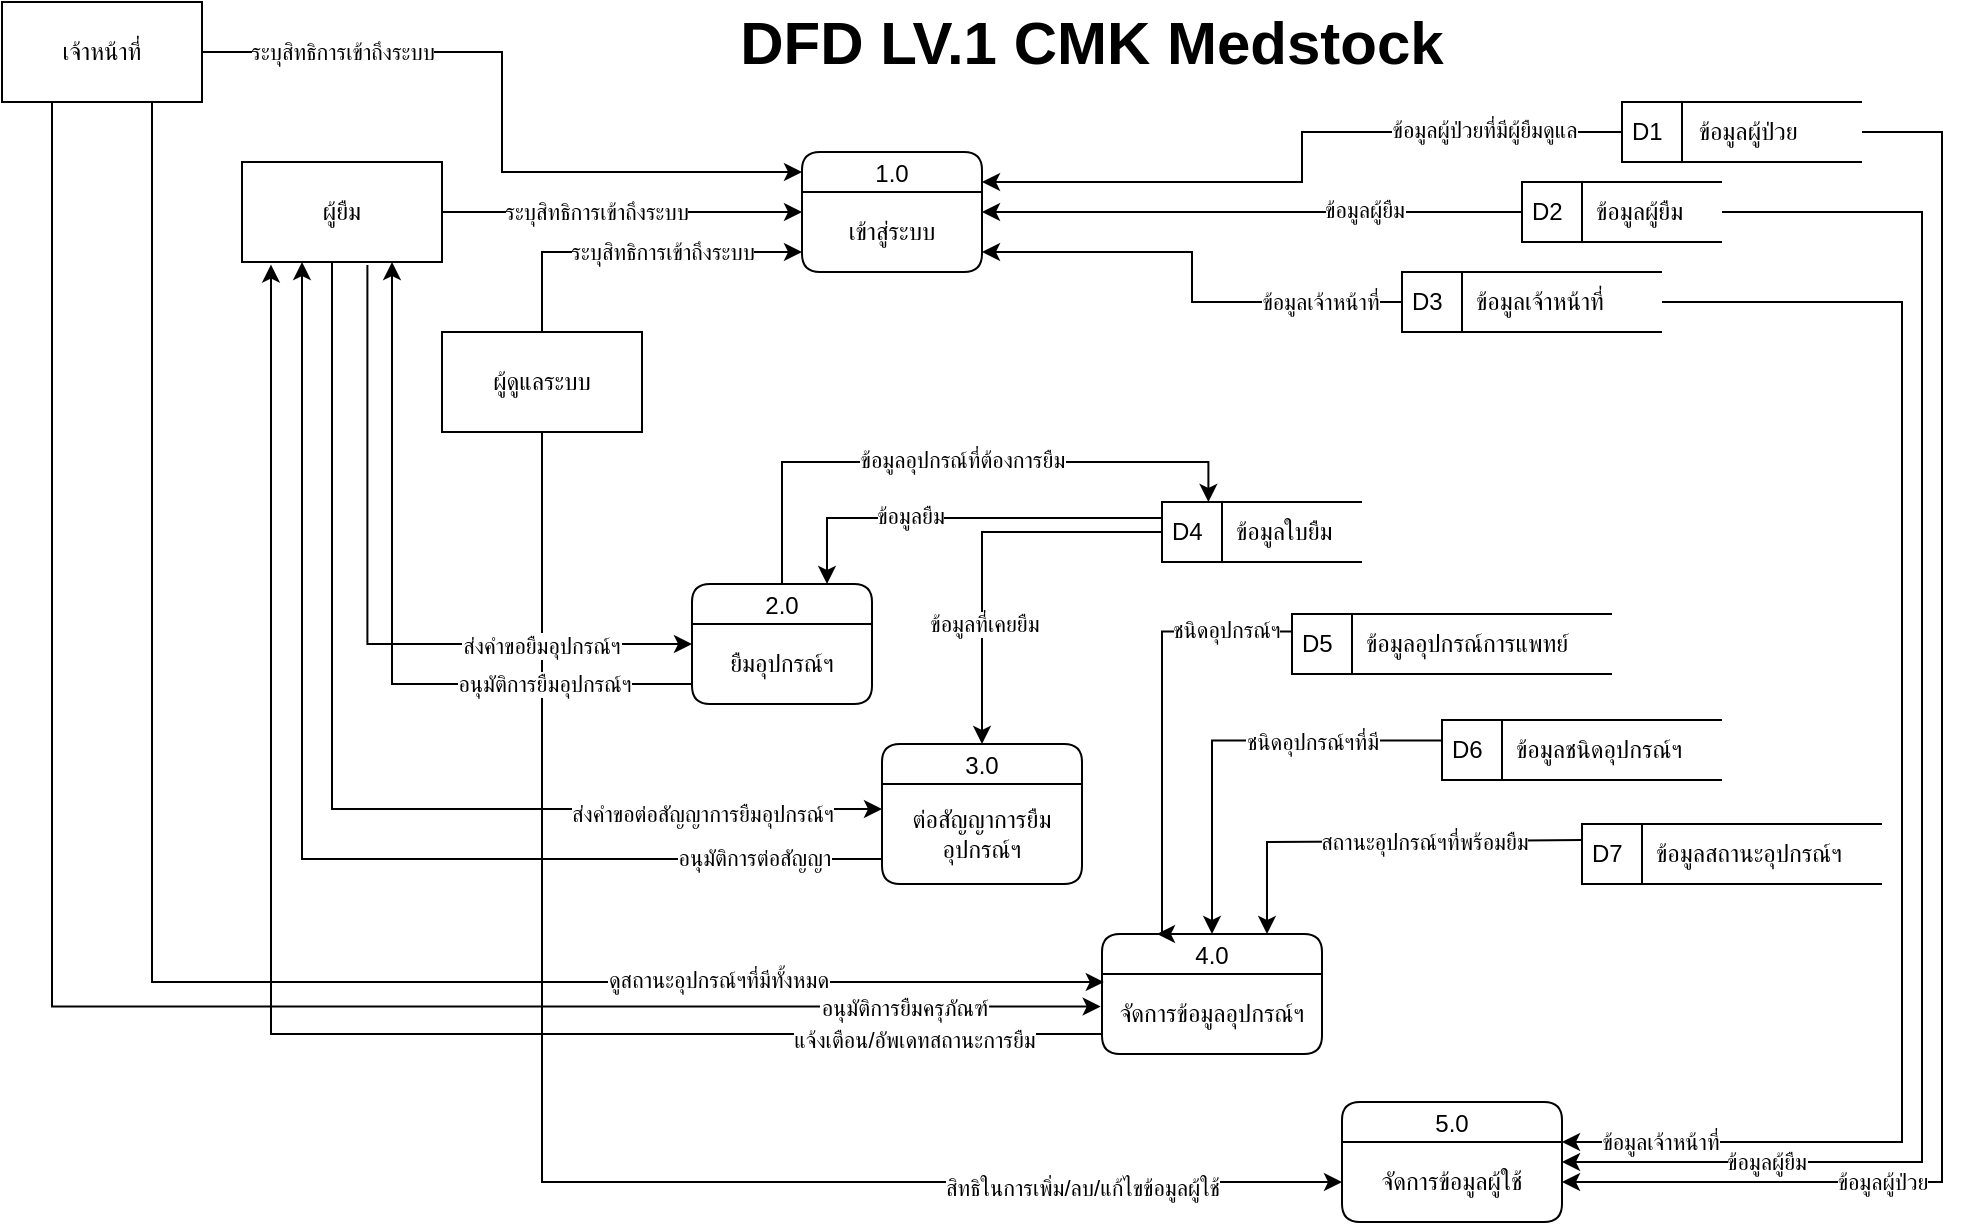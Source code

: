 <mxfile version="24.7.5">
  <diagram name="Page-1" id="hYf0ao1ysZD-FOErk_Ny">
    <mxGraphModel dx="1433" dy="810" grid="1" gridSize="10" guides="1" tooltips="1" connect="1" arrows="1" fold="1" page="1" pageScale="1" pageWidth="1169" pageHeight="827" background="none" math="0" shadow="0">
      <root>
        <mxCell id="0" />
        <mxCell id="1" parent="0" />
        <mxCell id="d85sO65Z4WPVLd-d7ofi-1" value="1.0" style="swimlane;fontStyle=0;childLayout=stackLayout;horizontal=1;startSize=20;fillColor=#ffffff;horizontalStack=0;resizeParent=1;resizeParentMax=0;resizeLast=0;collapsible=0;marginBottom=0;swimlaneFillColor=#ffffff;rounded=1;" parent="1" vertex="1">
          <mxGeometry x="510" y="115" width="90" height="60" as="geometry" />
        </mxCell>
        <mxCell id="d85sO65Z4WPVLd-d7ofi-7" value="เข้าสู่ระบบ" style="text;html=1;align=center;verticalAlign=middle;whiteSpace=wrap;rounded=0;" parent="d85sO65Z4WPVLd-d7ofi-1" vertex="1">
          <mxGeometry y="20" width="90" height="40" as="geometry" />
        </mxCell>
        <mxCell id="d85sO65Z4WPVLd-d7ofi-2" value="2.0" style="swimlane;fontStyle=0;childLayout=stackLayout;horizontal=1;startSize=20;fillColor=#ffffff;horizontalStack=0;resizeParent=1;resizeParentMax=0;resizeLast=0;collapsible=0;marginBottom=0;swimlaneFillColor=#ffffff;rounded=1;" parent="1" vertex="1">
          <mxGeometry x="455" y="331" width="90" height="60" as="geometry" />
        </mxCell>
        <mxCell id="d85sO65Z4WPVLd-d7ofi-8" value="ยืมอุปกรณ์ฯ" style="text;html=1;align=center;verticalAlign=middle;whiteSpace=wrap;rounded=0;" parent="d85sO65Z4WPVLd-d7ofi-2" vertex="1">
          <mxGeometry y="20" width="90" height="40" as="geometry" />
        </mxCell>
        <mxCell id="d85sO65Z4WPVLd-d7ofi-3" value="3.0" style="swimlane;fontStyle=0;childLayout=stackLayout;horizontal=1;startSize=20;fillColor=#ffffff;horizontalStack=0;resizeParent=1;resizeParentMax=0;resizeLast=0;collapsible=0;marginBottom=0;swimlaneFillColor=#ffffff;rounded=1;" parent="1" vertex="1">
          <mxGeometry x="550" y="411" width="100" height="70" as="geometry" />
        </mxCell>
        <mxCell id="d85sO65Z4WPVLd-d7ofi-9" value="ต่อสัญญาการยืม&lt;br&gt;อุปกรณ์ฯ" style="text;html=1;align=center;verticalAlign=middle;whiteSpace=wrap;rounded=0;" parent="d85sO65Z4WPVLd-d7ofi-3" vertex="1">
          <mxGeometry y="20" width="100" height="50" as="geometry" />
        </mxCell>
        <mxCell id="d85sO65Z4WPVLd-d7ofi-4" value="4.0" style="swimlane;fontStyle=0;childLayout=stackLayout;horizontal=1;startSize=20;fillColor=#ffffff;horizontalStack=0;resizeParent=1;resizeParentMax=0;resizeLast=0;collapsible=0;marginBottom=0;swimlaneFillColor=#ffffff;rounded=1;" parent="1" vertex="1">
          <mxGeometry x="660" y="506" width="110" height="60" as="geometry" />
        </mxCell>
        <mxCell id="d85sO65Z4WPVLd-d7ofi-10" value="จัดการข้อมูลอุปกรณ์ฯ" style="text;html=1;align=center;verticalAlign=middle;whiteSpace=wrap;rounded=0;" parent="d85sO65Z4WPVLd-d7ofi-4" vertex="1">
          <mxGeometry y="20" width="110" height="40" as="geometry" />
        </mxCell>
        <mxCell id="d85sO65Z4WPVLd-d7ofi-5" value="5.0" style="swimlane;fontStyle=0;childLayout=stackLayout;horizontal=1;startSize=20;fillColor=#ffffff;horizontalStack=0;resizeParent=1;resizeParentMax=0;resizeLast=0;collapsible=0;marginBottom=0;swimlaneFillColor=#ffffff;rounded=1;" parent="1" vertex="1">
          <mxGeometry x="780" y="590" width="110" height="60" as="geometry" />
        </mxCell>
        <mxCell id="d85sO65Z4WPVLd-d7ofi-11" value="จัดการข้อมูลผู้ใช้" style="text;html=1;align=center;verticalAlign=middle;whiteSpace=wrap;rounded=0;" parent="d85sO65Z4WPVLd-d7ofi-5" vertex="1">
          <mxGeometry y="20" width="110" height="40" as="geometry" />
        </mxCell>
        <mxCell id="d85sO65Z4WPVLd-d7ofi-58" style="edgeStyle=orthogonalEdgeStyle;rounded=0;orthogonalLoop=1;jettySize=auto;html=1;exitX=0.5;exitY=0;exitDx=0;exitDy=0;entryX=0;entryY=0.75;entryDx=0;entryDy=0;" parent="1" source="d85sO65Z4WPVLd-d7ofi-14" target="d85sO65Z4WPVLd-d7ofi-7" edge="1">
          <mxGeometry relative="1" as="geometry" />
        </mxCell>
        <mxCell id="d85sO65Z4WPVLd-d7ofi-154" value="ระบุสิทธิการเข้าถึงระบบ" style="edgeLabel;html=1;align=center;verticalAlign=middle;resizable=0;points=[];" parent="d85sO65Z4WPVLd-d7ofi-58" vertex="1" connectable="0">
          <mxGeometry x="-0.134" y="-2" relative="1" as="geometry">
            <mxPoint x="26" y="-2" as="offset" />
          </mxGeometry>
        </mxCell>
        <mxCell id="d85sO65Z4WPVLd-d7ofi-69" style="edgeStyle=orthogonalEdgeStyle;rounded=0;orthogonalLoop=1;jettySize=auto;html=1;exitX=0.5;exitY=1;exitDx=0;exitDy=0;entryX=0;entryY=0.5;entryDx=0;entryDy=0;" parent="1" source="d85sO65Z4WPVLd-d7ofi-14" target="d85sO65Z4WPVLd-d7ofi-11" edge="1">
          <mxGeometry relative="1" as="geometry" />
        </mxCell>
        <mxCell id="d85sO65Z4WPVLd-d7ofi-139" value="สิทธิในการเพิ่ม/ลบ/แก้ไขข้อมูลผู้ใช้" style="edgeLabel;html=1;align=center;verticalAlign=middle;resizable=0;points=[];" parent="d85sO65Z4WPVLd-d7ofi-69" vertex="1" connectable="0">
          <mxGeometry x="0.663" y="-3" relative="1" as="geometry">
            <mxPoint as="offset" />
          </mxGeometry>
        </mxCell>
        <mxCell id="d85sO65Z4WPVLd-d7ofi-14" value="ผู้ดูแลระบบ" style="html=1;dashed=0;whiteSpace=wrap;" parent="1" vertex="1">
          <mxGeometry x="330" y="205" width="100" height="50" as="geometry" />
        </mxCell>
        <mxCell id="d85sO65Z4WPVLd-d7ofi-52" style="edgeStyle=orthogonalEdgeStyle;rounded=0;orthogonalLoop=1;jettySize=auto;html=1;exitX=1;exitY=0.5;exitDx=0;exitDy=0;entryX=0;entryY=0.25;entryDx=0;entryDy=0;" parent="1" source="d85sO65Z4WPVLd-d7ofi-15" target="d85sO65Z4WPVLd-d7ofi-7" edge="1">
          <mxGeometry relative="1" as="geometry" />
        </mxCell>
        <mxCell id="d85sO65Z4WPVLd-d7ofi-153" value="ระบุสิทธิการเข้าถึงระบบ" style="edgeLabel;html=1;align=center;verticalAlign=middle;resizable=0;points=[];" parent="d85sO65Z4WPVLd-d7ofi-52" vertex="1" connectable="0">
          <mxGeometry x="-0.151" relative="1" as="geometry">
            <mxPoint as="offset" />
          </mxGeometry>
        </mxCell>
        <mxCell id="d85sO65Z4WPVLd-d7ofi-61" style="edgeStyle=orthogonalEdgeStyle;rounded=0;orthogonalLoop=1;jettySize=auto;html=1;exitX=0.627;exitY=1.031;exitDx=0;exitDy=0;entryX=0;entryY=0.25;entryDx=0;entryDy=0;exitPerimeter=0;" parent="1" source="d85sO65Z4WPVLd-d7ofi-15" target="d85sO65Z4WPVLd-d7ofi-8" edge="1">
          <mxGeometry relative="1" as="geometry">
            <Array as="points">
              <mxPoint x="293" y="361" />
            </Array>
          </mxGeometry>
        </mxCell>
        <mxCell id="d85sO65Z4WPVLd-d7ofi-122" value="ส่งคำขอยืมอุปกรณ์ฯ" style="edgeLabel;align=center;verticalAlign=middle;resizable=0;points=[];rotation=0;" parent="d85sO65Z4WPVLd-d7ofi-61" vertex="1" connectable="0">
          <mxGeometry x="0.306" relative="1" as="geometry">
            <mxPoint x="47" as="offset" />
          </mxGeometry>
        </mxCell>
        <mxCell id="d85sO65Z4WPVLd-d7ofi-64" style="edgeStyle=orthogonalEdgeStyle;rounded=0;orthogonalLoop=1;jettySize=auto;html=1;exitX=0.25;exitY=1;exitDx=0;exitDy=0;entryX=0;entryY=0.25;entryDx=0;entryDy=0;" parent="1" target="d85sO65Z4WPVLd-d7ofi-9" edge="1">
          <mxGeometry relative="1" as="geometry">
            <mxPoint x="270" y="170" as="sourcePoint" />
            <mxPoint x="565" y="443.5" as="targetPoint" />
            <Array as="points">
              <mxPoint x="275" y="170" />
              <mxPoint x="275" y="444" />
            </Array>
          </mxGeometry>
        </mxCell>
        <mxCell id="d85sO65Z4WPVLd-d7ofi-120" value="ส่งคำขอต่อสัญญาการยืมอุปกรณ์ฯ" style="edgeLabel;html=1;align=center;verticalAlign=middle;resizable=0;points=[];" parent="d85sO65Z4WPVLd-d7ofi-64" vertex="1" connectable="0">
          <mxGeometry x="0.736" y="-2" relative="1" as="geometry">
            <mxPoint x="-17" as="offset" />
          </mxGeometry>
        </mxCell>
        <mxCell id="d85sO65Z4WPVLd-d7ofi-15" value="ผู้ยืม" style="html=1;dashed=0;whiteSpace=wrap;" parent="1" vertex="1">
          <mxGeometry x="230" y="120" width="100" height="50" as="geometry" />
        </mxCell>
        <mxCell id="d85sO65Z4WPVLd-d7ofi-100" style="edgeStyle=orthogonalEdgeStyle;rounded=0;orthogonalLoop=1;jettySize=auto;html=1;exitX=0.25;exitY=1;exitDx=0;exitDy=0;entryX=-0.006;entryY=0.407;entryDx=0;entryDy=0;entryPerimeter=0;" parent="1" source="d85sO65Z4WPVLd-d7ofi-17" target="d85sO65Z4WPVLd-d7ofi-10" edge="1">
          <mxGeometry relative="1" as="geometry">
            <mxPoint x="769" y="610" as="targetPoint" />
          </mxGeometry>
        </mxCell>
        <mxCell id="d85sO65Z4WPVLd-d7ofi-133" value="อนุมัติการยืมครุภัณฑ์" style="edgeLabel;align=center;verticalAlign=middle;resizable=0;points=[];" parent="d85sO65Z4WPVLd-d7ofi-100" vertex="1" connectable="0">
          <mxGeometry x="0.799" relative="1" as="geometry">
            <mxPoint as="offset" />
          </mxGeometry>
        </mxCell>
        <mxCell id="d85sO65Z4WPVLd-d7ofi-101" style="edgeStyle=orthogonalEdgeStyle;rounded=0;orthogonalLoop=1;jettySize=auto;html=1;exitX=0.75;exitY=1;exitDx=0;exitDy=0;entryX=0.008;entryY=0.106;entryDx=0;entryDy=0;entryPerimeter=0;" parent="1" source="d85sO65Z4WPVLd-d7ofi-17" target="d85sO65Z4WPVLd-d7ofi-10" edge="1">
          <mxGeometry relative="1" as="geometry">
            <Array as="points">
              <mxPoint x="185" y="530" />
              <mxPoint x="661" y="530" />
            </Array>
          </mxGeometry>
        </mxCell>
        <mxCell id="d85sO65Z4WPVLd-d7ofi-156" value="ดูสถานะอุปกรณ์ฯที่มีทั้งหมด" style="edgeLabel;html=1;align=center;verticalAlign=middle;resizable=0;points=[];" parent="d85sO65Z4WPVLd-d7ofi-101" vertex="1" connectable="0">
          <mxGeometry x="0.577" y="-3" relative="1" as="geometry">
            <mxPoint y="-4" as="offset" />
          </mxGeometry>
        </mxCell>
        <mxCell id="d85sO65Z4WPVLd-d7ofi-17" value="เจ้าหน้าที่" style="html=1;dashed=0;whiteSpace=wrap;" parent="1" vertex="1">
          <mxGeometry x="110" y="40" width="100" height="50" as="geometry" />
        </mxCell>
        <mxCell id="d85sO65Z4WPVLd-d7ofi-55" style="edgeStyle=orthogonalEdgeStyle;rounded=0;orthogonalLoop=1;jettySize=auto;html=1;exitX=0;exitY=0.5;exitDx=0;exitDy=0;entryX=1;entryY=0.25;entryDx=0;entryDy=0;" parent="1" source="d85sO65Z4WPVLd-d7ofi-18" target="d85sO65Z4WPVLd-d7ofi-1" edge="1">
          <mxGeometry relative="1" as="geometry" />
        </mxCell>
        <mxCell id="d85sO65Z4WPVLd-d7ofi-157" value="ข้อมูลผู้ป่วยที่มีผู้ยืมดูแล" style="edgeLabel;html=1;align=center;verticalAlign=middle;resizable=0;points=[];" parent="d85sO65Z4WPVLd-d7ofi-55" vertex="1" connectable="0">
          <mxGeometry x="-0.64" y="-3" relative="1" as="geometry">
            <mxPoint x="-7" y="2" as="offset" />
          </mxGeometry>
        </mxCell>
        <mxCell id="d85sO65Z4WPVLd-d7ofi-83" style="edgeStyle=orthogonalEdgeStyle;rounded=0;orthogonalLoop=1;jettySize=auto;html=1;exitX=1;exitY=0.5;exitDx=0;exitDy=0;entryX=1;entryY=0.5;entryDx=0;entryDy=0;" parent="1" source="d85sO65Z4WPVLd-d7ofi-18" target="d85sO65Z4WPVLd-d7ofi-11" edge="1">
          <mxGeometry relative="1" as="geometry">
            <Array as="points">
              <mxPoint x="1080" y="105" />
              <mxPoint x="1080" y="630" />
            </Array>
          </mxGeometry>
        </mxCell>
        <mxCell id="d85sO65Z4WPVLd-d7ofi-138" value="ข้อมูลผู้ป่วย" style="edgeLabel;html=1;align=center;verticalAlign=middle;resizable=0;points=[];" parent="d85sO65Z4WPVLd-d7ofi-83" vertex="1" connectable="0">
          <mxGeometry x="0.593" y="-1" relative="1" as="geometry">
            <mxPoint x="6" y="1" as="offset" />
          </mxGeometry>
        </mxCell>
        <mxCell id="d85sO65Z4WPVLd-d7ofi-18" value="D1&lt;span style=&quot;white-space: pre;&quot;&gt;&#x9;&lt;/span&gt;&amp;nbsp; ข้อมูลผู้ป่วย" style="html=1;dashed=0;whiteSpace=wrap;shape=mxgraph.dfd.dataStoreID;align=left;spacingLeft=3;points=[[0,0],[0.5,0],[1,0],[0,0.5],[1,0.5],[0,1],[0.5,1],[1,1]];strokeColor=default;shadow=0;verticalAlign=middle;fontFamily=Helvetica;fontSize=12;fontColor=default;fillColor=default;" parent="1" vertex="1">
          <mxGeometry x="920" y="90" width="120" height="30" as="geometry" />
        </mxCell>
        <mxCell id="d85sO65Z4WPVLd-d7ofi-66" style="edgeStyle=orthogonalEdgeStyle;rounded=0;orthogonalLoop=1;jettySize=auto;html=1;exitX=0;exitY=0.291;exitDx=0;exitDy=0;entryX=0.25;entryY=0;entryDx=0;entryDy=0;exitPerimeter=0;" parent="1" source="d85sO65Z4WPVLd-d7ofi-27" target="d85sO65Z4WPVLd-d7ofi-4" edge="1">
          <mxGeometry relative="1" as="geometry">
            <Array as="points">
              <mxPoint x="690" y="355" />
              <mxPoint x="690" y="506" />
            </Array>
          </mxGeometry>
        </mxCell>
        <mxCell id="d85sO65Z4WPVLd-d7ofi-155" value="ชนิดอุปกรณ์ฯ" style="edgeLabel;html=1;align=center;verticalAlign=middle;resizable=0;points=[];" parent="d85sO65Z4WPVLd-d7ofi-66" vertex="1" connectable="0">
          <mxGeometry x="-0.64" y="-1" relative="1" as="geometry">
            <mxPoint x="6" as="offset" />
          </mxGeometry>
        </mxCell>
        <mxCell id="d85sO65Z4WPVLd-d7ofi-27" value="D5&amp;nbsp; &amp;nbsp; &amp;nbsp;ข้อมูลอุปกรณ์การแพทย์" style="html=1;dashed=0;whiteSpace=wrap;shape=mxgraph.dfd.dataStoreID;align=left;spacingLeft=3;points=[[0,0],[0.5,0],[1,0],[0,0.5],[1,0.5],[0,1],[0.5,1],[1,1]];strokeColor=default;" parent="1" vertex="1">
          <mxGeometry x="755" y="346" width="160" height="30" as="geometry" />
        </mxCell>
        <mxCell id="d85sO65Z4WPVLd-d7ofi-56" style="edgeStyle=orthogonalEdgeStyle;rounded=0;orthogonalLoop=1;jettySize=auto;html=1;entryX=1;entryY=0.25;entryDx=0;entryDy=0;" parent="1" source="d85sO65Z4WPVLd-d7ofi-30" target="d85sO65Z4WPVLd-d7ofi-7" edge="1">
          <mxGeometry relative="1" as="geometry" />
        </mxCell>
        <mxCell id="d85sO65Z4WPVLd-d7ofi-158" value="ข้อมูลผู้ยืม" style="edgeLabel;html=1;align=center;verticalAlign=middle;resizable=0;points=[];" parent="d85sO65Z4WPVLd-d7ofi-56" vertex="1" connectable="0">
          <mxGeometry x="-0.411" y="-1" relative="1" as="geometry">
            <mxPoint as="offset" />
          </mxGeometry>
        </mxCell>
        <mxCell id="d85sO65Z4WPVLd-d7ofi-78" style="edgeStyle=orthogonalEdgeStyle;rounded=0;orthogonalLoop=1;jettySize=auto;html=1;exitX=1;exitY=0.5;exitDx=0;exitDy=0;entryX=1;entryY=0.25;entryDx=0;entryDy=0;" parent="1" source="d85sO65Z4WPVLd-d7ofi-30" target="d85sO65Z4WPVLd-d7ofi-11" edge="1">
          <mxGeometry relative="1" as="geometry">
            <Array as="points">
              <mxPoint x="1070" y="145" />
              <mxPoint x="1070" y="620" />
            </Array>
          </mxGeometry>
        </mxCell>
        <mxCell id="d85sO65Z4WPVLd-d7ofi-137" value="ข้อมูลผู้ยืม" style="edgeLabel;html=1;align=center;verticalAlign=middle;resizable=0;points=[];" parent="d85sO65Z4WPVLd-d7ofi-78" vertex="1" connectable="0">
          <mxGeometry x="0.667" y="-1" relative="1" as="geometry">
            <mxPoint x="-24" y="1" as="offset" />
          </mxGeometry>
        </mxCell>
        <mxCell id="d85sO65Z4WPVLd-d7ofi-30" value="D2&amp;nbsp; &amp;nbsp; &amp;nbsp;ข้อมูลผู้ยืม" style="html=1;dashed=0;whiteSpace=wrap;shape=mxgraph.dfd.dataStoreID;align=left;spacingLeft=3;points=[[0,0],[0.5,0],[1,0],[0,0.5],[1,0.5],[0,1],[0.5,1],[1,1]];" parent="1" vertex="1">
          <mxGeometry x="870" y="130" width="100" height="30" as="geometry" />
        </mxCell>
        <mxCell id="d85sO65Z4WPVLd-d7ofi-57" style="edgeStyle=orthogonalEdgeStyle;rounded=0;orthogonalLoop=1;jettySize=auto;html=1;exitX=0;exitY=0.5;exitDx=0;exitDy=0;entryX=1;entryY=0.75;entryDx=0;entryDy=0;" parent="1" source="d85sO65Z4WPVLd-d7ofi-31" target="d85sO65Z4WPVLd-d7ofi-7" edge="1">
          <mxGeometry relative="1" as="geometry" />
        </mxCell>
        <mxCell id="d85sO65Z4WPVLd-d7ofi-159" value="ข้อมูลเจ้าหน้าที่" style="edgeLabel;html=1;align=center;verticalAlign=middle;resizable=0;points=[];" parent="d85sO65Z4WPVLd-d7ofi-57" vertex="1" connectable="0">
          <mxGeometry x="-0.647" relative="1" as="geometry">
            <mxPoint as="offset" />
          </mxGeometry>
        </mxCell>
        <mxCell id="d85sO65Z4WPVLd-d7ofi-82" style="edgeStyle=orthogonalEdgeStyle;rounded=0;orthogonalLoop=1;jettySize=auto;html=1;exitX=1;exitY=0.5;exitDx=0;exitDy=0;entryX=1;entryY=0;entryDx=0;entryDy=0;" parent="1" source="d85sO65Z4WPVLd-d7ofi-31" target="d85sO65Z4WPVLd-d7ofi-11" edge="1">
          <mxGeometry relative="1" as="geometry">
            <Array as="points">
              <mxPoint x="1060" y="190" />
              <mxPoint x="1060" y="610" />
            </Array>
          </mxGeometry>
        </mxCell>
        <mxCell id="d85sO65Z4WPVLd-d7ofi-136" value="ข้อมูลเจ้าหน้าที่" style="edgeLabel;html=1;align=center;verticalAlign=middle;resizable=0;points=[];" parent="d85sO65Z4WPVLd-d7ofi-82" vertex="1" connectable="0">
          <mxGeometry x="0.835" y="2" relative="1" as="geometry">
            <mxPoint x="-10" y="-2" as="offset" />
          </mxGeometry>
        </mxCell>
        <mxCell id="d85sO65Z4WPVLd-d7ofi-31" value="D3&amp;nbsp; &amp;nbsp; &amp;nbsp;ข้อมูลเจ้าหน้าที่" style="html=1;dashed=0;whiteSpace=wrap;shape=mxgraph.dfd.dataStoreID;align=left;spacingLeft=3;points=[[0,0],[0.5,0],[1,0],[0,0.5],[1,0.5],[0,1],[0.5,1],[1,1]];" parent="1" vertex="1">
          <mxGeometry x="810" y="175" width="130" height="30" as="geometry" />
        </mxCell>
        <mxCell id="d85sO65Z4WPVLd-d7ofi-73" style="edgeStyle=orthogonalEdgeStyle;rounded=0;orthogonalLoop=1;jettySize=auto;html=1;exitX=0;exitY=0.5;exitDx=0;exitDy=0;entryX=0.5;entryY=0;entryDx=0;entryDy=0;" parent="1" source="d85sO65Z4WPVLd-d7ofi-32" target="d85sO65Z4WPVLd-d7ofi-3" edge="1">
          <mxGeometry relative="1" as="geometry">
            <Array as="points">
              <mxPoint x="600" y="305" />
            </Array>
          </mxGeometry>
        </mxCell>
        <mxCell id="d85sO65Z4WPVLd-d7ofi-147" value="ข้อมูลที่เคยยืม" style="edgeLabel;html=1;align=center;verticalAlign=middle;resizable=0;points=[];" parent="d85sO65Z4WPVLd-d7ofi-73" vertex="1" connectable="0">
          <mxGeometry x="-0.535" relative="1" as="geometry">
            <mxPoint x="-44" y="46" as="offset" />
          </mxGeometry>
        </mxCell>
        <mxCell id="d85sO65Z4WPVLd-d7ofi-144" style="edgeStyle=orthogonalEdgeStyle;rounded=0;orthogonalLoop=1;jettySize=auto;html=1;exitX=0.001;exitY=0.266;exitDx=0;exitDy=0;entryX=0.75;entryY=0;entryDx=0;entryDy=0;exitPerimeter=0;" parent="1" source="d85sO65Z4WPVLd-d7ofi-32" target="d85sO65Z4WPVLd-d7ofi-2" edge="1">
          <mxGeometry relative="1" as="geometry">
            <Array as="points">
              <mxPoint x="523" y="298" />
            </Array>
          </mxGeometry>
        </mxCell>
        <mxCell id="d85sO65Z4WPVLd-d7ofi-145" value="ข้อมูลยืม" style="edgeLabel;html=1;align=center;verticalAlign=middle;resizable=0;points=[];" parent="d85sO65Z4WPVLd-d7ofi-144" vertex="1" connectable="0">
          <mxGeometry x="0.261" y="-1" relative="1" as="geometry">
            <mxPoint as="offset" />
          </mxGeometry>
        </mxCell>
        <mxCell id="d85sO65Z4WPVLd-d7ofi-32" value="D4&amp;nbsp; &amp;nbsp; &amp;nbsp;ข้อมูลใบยืม" style="html=1;dashed=0;whiteSpace=wrap;shape=mxgraph.dfd.dataStoreID;align=left;spacingLeft=3;points=[[0,0],[0.5,0],[1,0],[0,0.5],[1,0.5],[0,1],[0.5,1],[1,1]];" parent="1" vertex="1">
          <mxGeometry x="690" y="290" width="100" height="30" as="geometry" />
        </mxCell>
        <mxCell id="d85sO65Z4WPVLd-d7ofi-67" style="edgeStyle=orthogonalEdgeStyle;rounded=0;orthogonalLoop=1;jettySize=auto;html=1;exitX=0;exitY=0.342;exitDx=0;exitDy=0;exitPerimeter=0;" parent="1" source="d85sO65Z4WPVLd-d7ofi-33" target="d85sO65Z4WPVLd-d7ofi-4" edge="1">
          <mxGeometry relative="1" as="geometry">
            <Array as="points">
              <mxPoint x="715" y="409" />
            </Array>
          </mxGeometry>
        </mxCell>
        <mxCell id="d85sO65Z4WPVLd-d7ofi-149" value="ชนิดอุปกรณ์ฯที่มี" style="edgeLabel;html=1;align=center;verticalAlign=middle;resizable=0;points=[];" parent="d85sO65Z4WPVLd-d7ofi-67" vertex="1" connectable="0">
          <mxGeometry x="-0.271" relative="1" as="geometry">
            <mxPoint x="12" as="offset" />
          </mxGeometry>
        </mxCell>
        <mxCell id="d85sO65Z4WPVLd-d7ofi-33" value="D6&amp;nbsp; &amp;nbsp; &amp;nbsp;ข้อมูลชนิดอุปกรณ์ฯ" style="html=1;dashed=0;whiteSpace=wrap;shape=mxgraph.dfd.dataStoreID;align=left;spacingLeft=3;points=[[0,0],[0.5,0],[1,0],[0,0.5],[1,0.5],[0,1],[0.5,1],[1,1]];" parent="1" vertex="1">
          <mxGeometry x="830" y="399" width="140" height="30" as="geometry" />
        </mxCell>
        <mxCell id="d85sO65Z4WPVLd-d7ofi-68" style="edgeStyle=orthogonalEdgeStyle;rounded=0;orthogonalLoop=1;jettySize=auto;html=1;exitX=0;exitY=0.268;exitDx=0;exitDy=0;entryX=0.75;entryY=0;entryDx=0;entryDy=0;exitPerimeter=0;" parent="1" source="d85sO65Z4WPVLd-d7ofi-34" target="d85sO65Z4WPVLd-d7ofi-4" edge="1">
          <mxGeometry relative="1" as="geometry">
            <Array as="points">
              <mxPoint x="743" y="460" />
            </Array>
          </mxGeometry>
        </mxCell>
        <mxCell id="d85sO65Z4WPVLd-d7ofi-148" value="สถานะอุปกรณ์ฯที่พร้อมยืม" style="edgeLabel;html=1;align=center;verticalAlign=middle;resizable=0;points=[];" parent="d85sO65Z4WPVLd-d7ofi-68" vertex="1" connectable="0">
          <mxGeometry x="0.096" y="2" relative="1" as="geometry">
            <mxPoint x="32" y="-2" as="offset" />
          </mxGeometry>
        </mxCell>
        <mxCell id="d85sO65Z4WPVLd-d7ofi-34" value="D7&amp;nbsp; &amp;nbsp; &amp;nbsp;ข้อมูลสถานะอุปกรณ์ฯ" style="html=1;dashed=0;whiteSpace=wrap;shape=mxgraph.dfd.dataStoreID;align=left;spacingLeft=3;points=[[0,0],[0.5,0],[1,0],[0,0.5],[1,0.5],[0,1],[0.5,1],[1,1]];" parent="1" vertex="1">
          <mxGeometry x="900" y="451" width="150" height="30" as="geometry" />
        </mxCell>
        <mxCell id="d85sO65Z4WPVLd-d7ofi-46" style="edgeStyle=orthogonalEdgeStyle;rounded=0;orthogonalLoop=1;jettySize=auto;html=1;exitX=1;exitY=0.5;exitDx=0;exitDy=0;entryX=0;entryY=0.167;entryDx=0;entryDy=0;entryPerimeter=0;" parent="1" source="d85sO65Z4WPVLd-d7ofi-17" target="d85sO65Z4WPVLd-d7ofi-1" edge="1">
          <mxGeometry relative="1" as="geometry" />
        </mxCell>
        <mxCell id="d85sO65Z4WPVLd-d7ofi-152" value="ระบุสิทธิการเข้าถึงระบบ" style="edgeLabel;html=1;align=center;verticalAlign=middle;resizable=0;points=[];" parent="d85sO65Z4WPVLd-d7ofi-46" vertex="1" connectable="0">
          <mxGeometry x="0.52" y="-2" relative="1" as="geometry">
            <mxPoint x="-144" y="-62" as="offset" />
          </mxGeometry>
        </mxCell>
        <mxCell id="d85sO65Z4WPVLd-d7ofi-63" value="&lt;b&gt;&lt;font style=&quot;font-size: 30px;&quot;&gt;DFD LV.1 CMK Medstock&lt;/font&gt;&lt;/b&gt;" style="text;html=1;align=center;verticalAlign=middle;whiteSpace=wrap;rounded=0;" parent="1" vertex="1">
          <mxGeometry x="450" y="40" width="410" height="40" as="geometry" />
        </mxCell>
        <mxCell id="d85sO65Z4WPVLd-d7ofi-85" style="edgeStyle=orthogonalEdgeStyle;rounded=0;orthogonalLoop=1;jettySize=auto;html=1;exitX=0;exitY=0.75;exitDx=0;exitDy=0;entryX=0.75;entryY=1;entryDx=0;entryDy=0;" parent="1" source="d85sO65Z4WPVLd-d7ofi-8" target="d85sO65Z4WPVLd-d7ofi-15" edge="1">
          <mxGeometry relative="1" as="geometry" />
        </mxCell>
        <mxCell id="d85sO65Z4WPVLd-d7ofi-123" value="อนุมัติการยืมอุปกรณ์ฯ" style="edgeLabel;html=1;align=center;verticalAlign=middle;resizable=0;points=[];" parent="d85sO65Z4WPVLd-d7ofi-85" vertex="1" connectable="0">
          <mxGeometry x="-0.453" relative="1" as="geometry">
            <mxPoint x="24" as="offset" />
          </mxGeometry>
        </mxCell>
        <mxCell id="d85sO65Z4WPVLd-d7ofi-86" style="edgeStyle=orthogonalEdgeStyle;rounded=0;orthogonalLoop=1;jettySize=auto;html=1;exitX=0;exitY=0.75;exitDx=0;exitDy=0;" parent="1" source="d85sO65Z4WPVLd-d7ofi-9" edge="1">
          <mxGeometry relative="1" as="geometry">
            <mxPoint x="260" y="170" as="targetPoint" />
            <Array as="points">
              <mxPoint x="260" y="469" />
              <mxPoint x="260" y="171" />
            </Array>
          </mxGeometry>
        </mxCell>
        <mxCell id="d85sO65Z4WPVLd-d7ofi-119" value="อนุมัติการต่อสัญญา" style="edgeLabel;html=1;align=center;verticalAlign=middle;resizable=0;points=[];" parent="d85sO65Z4WPVLd-d7ofi-86" vertex="1" connectable="0">
          <mxGeometry x="-0.781" y="-1" relative="1" as="geometry">
            <mxPoint as="offset" />
          </mxGeometry>
        </mxCell>
        <mxCell id="d85sO65Z4WPVLd-d7ofi-108" style="edgeStyle=orthogonalEdgeStyle;rounded=0;orthogonalLoop=1;jettySize=auto;html=1;exitX=0;exitY=0.75;exitDx=0;exitDy=0;entryX=0.145;entryY=1.026;entryDx=0;entryDy=0;entryPerimeter=0;" parent="1" source="d85sO65Z4WPVLd-d7ofi-10" target="d85sO65Z4WPVLd-d7ofi-15" edge="1">
          <mxGeometry relative="1" as="geometry">
            <mxPoint x="769" y="630" as="sourcePoint" />
          </mxGeometry>
        </mxCell>
        <mxCell id="d85sO65Z4WPVLd-d7ofi-130" value="แจ้งเตือน/อัพเดทสถานะการยืม" style="edgeLabel;html=1;align=center;verticalAlign=middle;resizable=0;points=[];" parent="d85sO65Z4WPVLd-d7ofi-108" vertex="1" connectable="0">
          <mxGeometry x="-0.846" y="3" relative="1" as="geometry">
            <mxPoint x="-33" as="offset" />
          </mxGeometry>
        </mxCell>
        <mxCell id="d85sO65Z4WPVLd-d7ofi-143" style="edgeStyle=orthogonalEdgeStyle;rounded=0;orthogonalLoop=1;jettySize=auto;html=1;exitX=0.5;exitY=0;exitDx=0;exitDy=0;entryX=0.232;entryY=0;entryDx=0;entryDy=0;entryPerimeter=0;" parent="1" source="d85sO65Z4WPVLd-d7ofi-2" target="d85sO65Z4WPVLd-d7ofi-32" edge="1">
          <mxGeometry relative="1" as="geometry" />
        </mxCell>
        <mxCell id="d85sO65Z4WPVLd-d7ofi-146" value="ข้อมูลอุปกรณ์ที่ต้องการยืม" style="edgeLabel;html=1;align=center;verticalAlign=middle;resizable=0;points=[];" parent="d85sO65Z4WPVLd-d7ofi-143" vertex="1" connectable="0">
          <mxGeometry x="0.023" y="1" relative="1" as="geometry">
            <mxPoint as="offset" />
          </mxGeometry>
        </mxCell>
      </root>
    </mxGraphModel>
  </diagram>
</mxfile>
